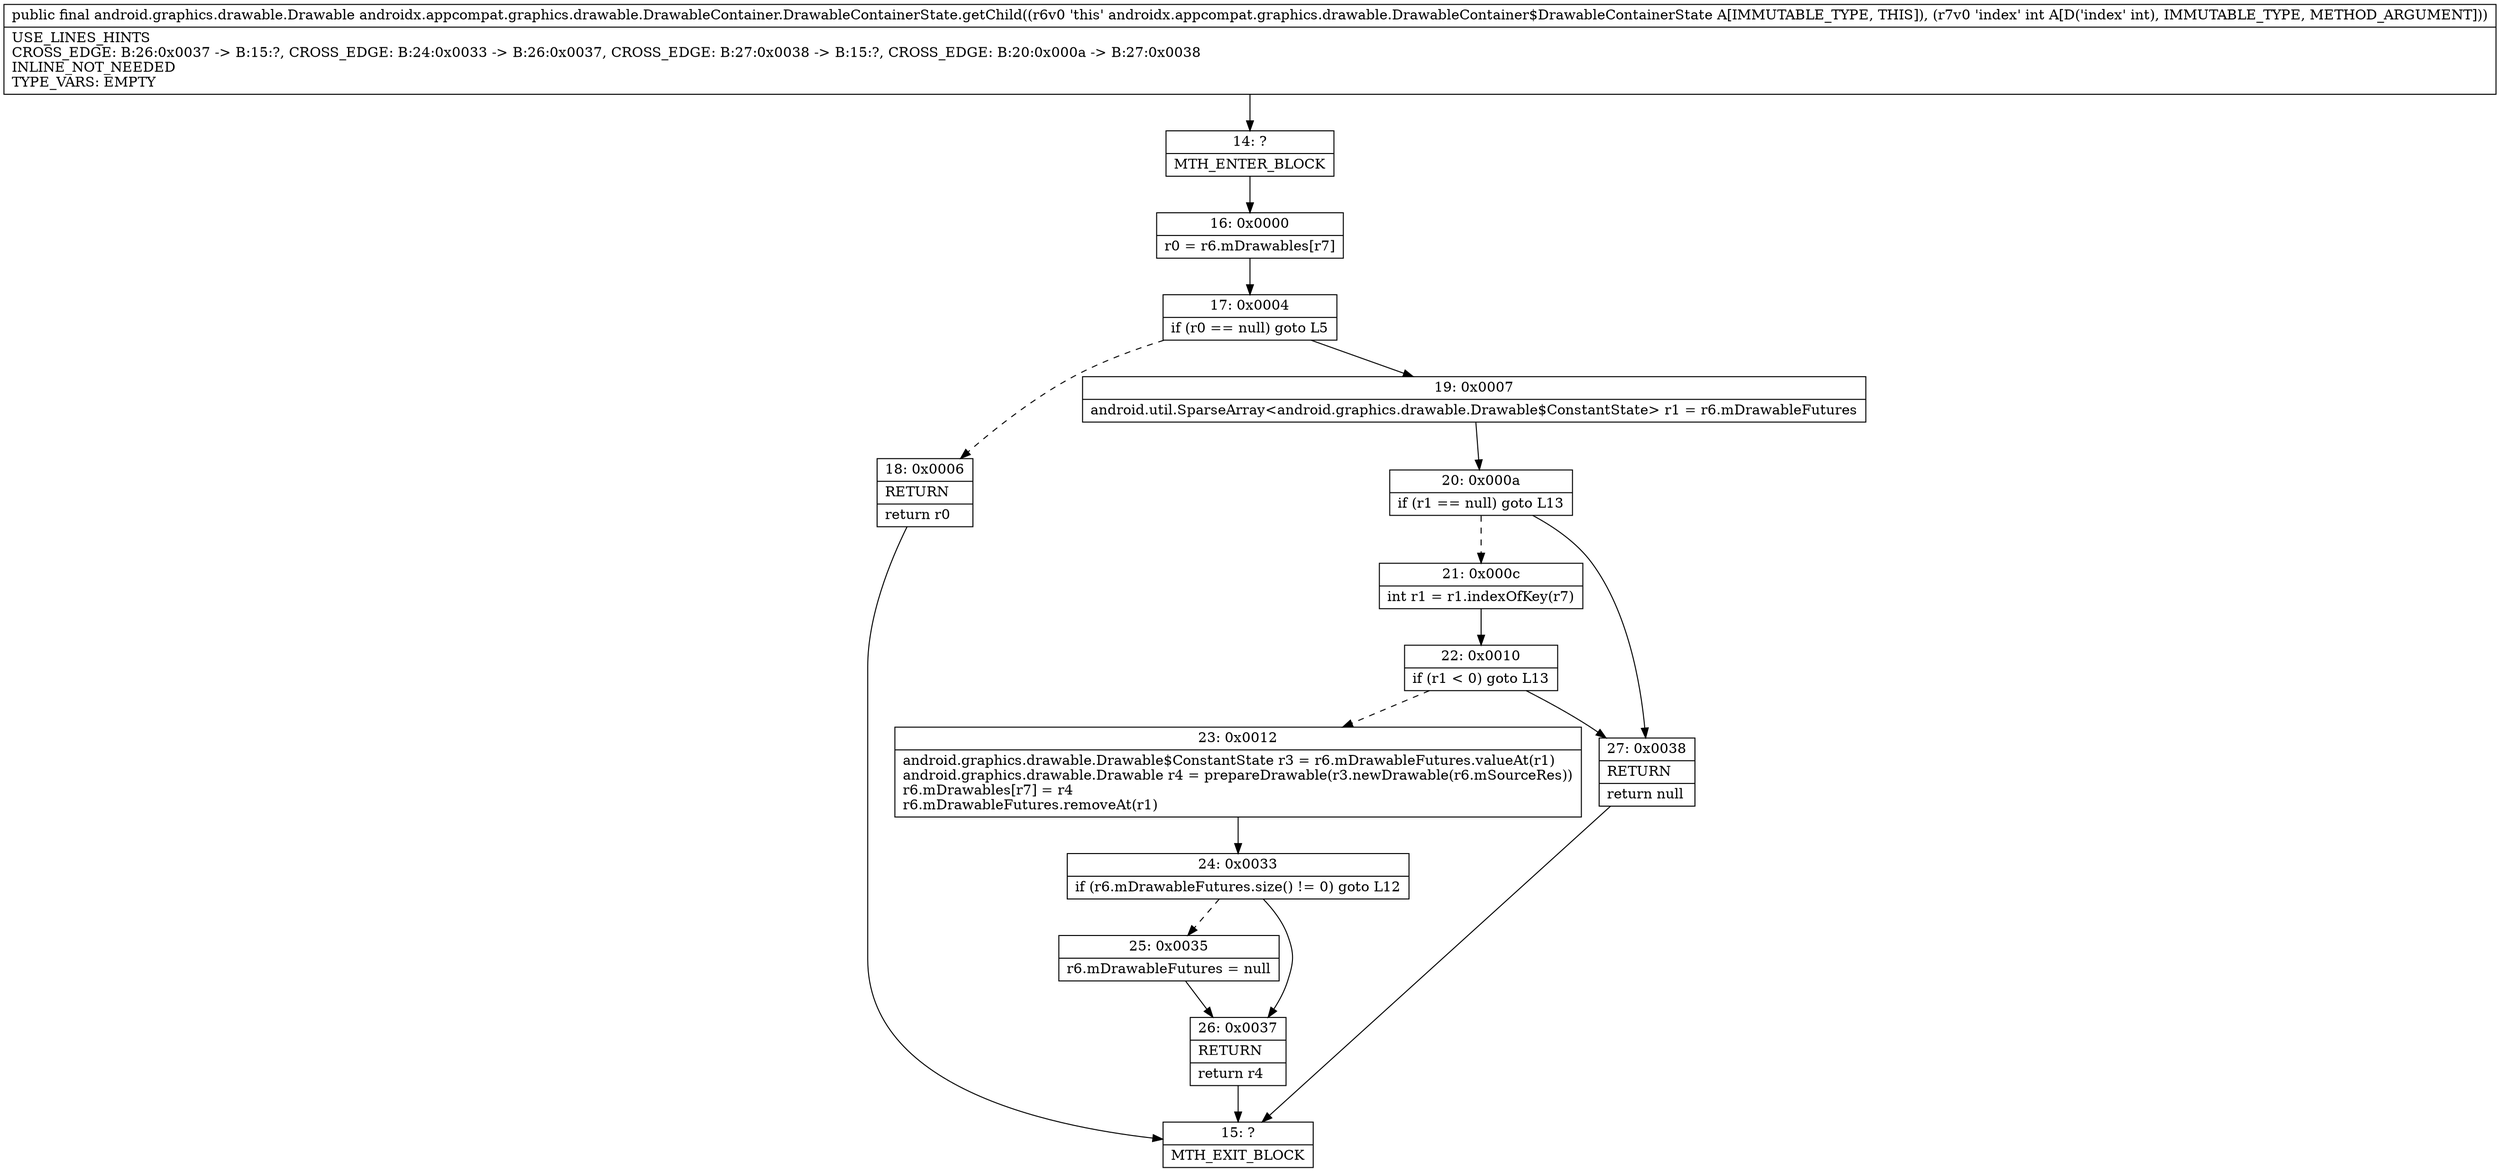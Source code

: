 digraph "CFG forandroidx.appcompat.graphics.drawable.DrawableContainer.DrawableContainerState.getChild(I)Landroid\/graphics\/drawable\/Drawable;" {
Node_14 [shape=record,label="{14\:\ ?|MTH_ENTER_BLOCK\l}"];
Node_16 [shape=record,label="{16\:\ 0x0000|r0 = r6.mDrawables[r7]\l}"];
Node_17 [shape=record,label="{17\:\ 0x0004|if (r0 == null) goto L5\l}"];
Node_18 [shape=record,label="{18\:\ 0x0006|RETURN\l|return r0\l}"];
Node_15 [shape=record,label="{15\:\ ?|MTH_EXIT_BLOCK\l}"];
Node_19 [shape=record,label="{19\:\ 0x0007|android.util.SparseArray\<android.graphics.drawable.Drawable$ConstantState\> r1 = r6.mDrawableFutures\l}"];
Node_20 [shape=record,label="{20\:\ 0x000a|if (r1 == null) goto L13\l}"];
Node_21 [shape=record,label="{21\:\ 0x000c|int r1 = r1.indexOfKey(r7)\l}"];
Node_22 [shape=record,label="{22\:\ 0x0010|if (r1 \< 0) goto L13\l}"];
Node_23 [shape=record,label="{23\:\ 0x0012|android.graphics.drawable.Drawable$ConstantState r3 = r6.mDrawableFutures.valueAt(r1)\landroid.graphics.drawable.Drawable r4 = prepareDrawable(r3.newDrawable(r6.mSourceRes))\lr6.mDrawables[r7] = r4\lr6.mDrawableFutures.removeAt(r1)\l}"];
Node_24 [shape=record,label="{24\:\ 0x0033|if (r6.mDrawableFutures.size() != 0) goto L12\l}"];
Node_25 [shape=record,label="{25\:\ 0x0035|r6.mDrawableFutures = null\l}"];
Node_26 [shape=record,label="{26\:\ 0x0037|RETURN\l|return r4\l}"];
Node_27 [shape=record,label="{27\:\ 0x0038|RETURN\l|return null\l}"];
MethodNode[shape=record,label="{public final android.graphics.drawable.Drawable androidx.appcompat.graphics.drawable.DrawableContainer.DrawableContainerState.getChild((r6v0 'this' androidx.appcompat.graphics.drawable.DrawableContainer$DrawableContainerState A[IMMUTABLE_TYPE, THIS]), (r7v0 'index' int A[D('index' int), IMMUTABLE_TYPE, METHOD_ARGUMENT]))  | USE_LINES_HINTS\lCROSS_EDGE: B:26:0x0037 \-\> B:15:?, CROSS_EDGE: B:24:0x0033 \-\> B:26:0x0037, CROSS_EDGE: B:27:0x0038 \-\> B:15:?, CROSS_EDGE: B:20:0x000a \-\> B:27:0x0038\lINLINE_NOT_NEEDED\lTYPE_VARS: EMPTY\l}"];
MethodNode -> Node_14;Node_14 -> Node_16;
Node_16 -> Node_17;
Node_17 -> Node_18[style=dashed];
Node_17 -> Node_19;
Node_18 -> Node_15;
Node_19 -> Node_20;
Node_20 -> Node_21[style=dashed];
Node_20 -> Node_27;
Node_21 -> Node_22;
Node_22 -> Node_23[style=dashed];
Node_22 -> Node_27;
Node_23 -> Node_24;
Node_24 -> Node_25[style=dashed];
Node_24 -> Node_26;
Node_25 -> Node_26;
Node_26 -> Node_15;
Node_27 -> Node_15;
}

